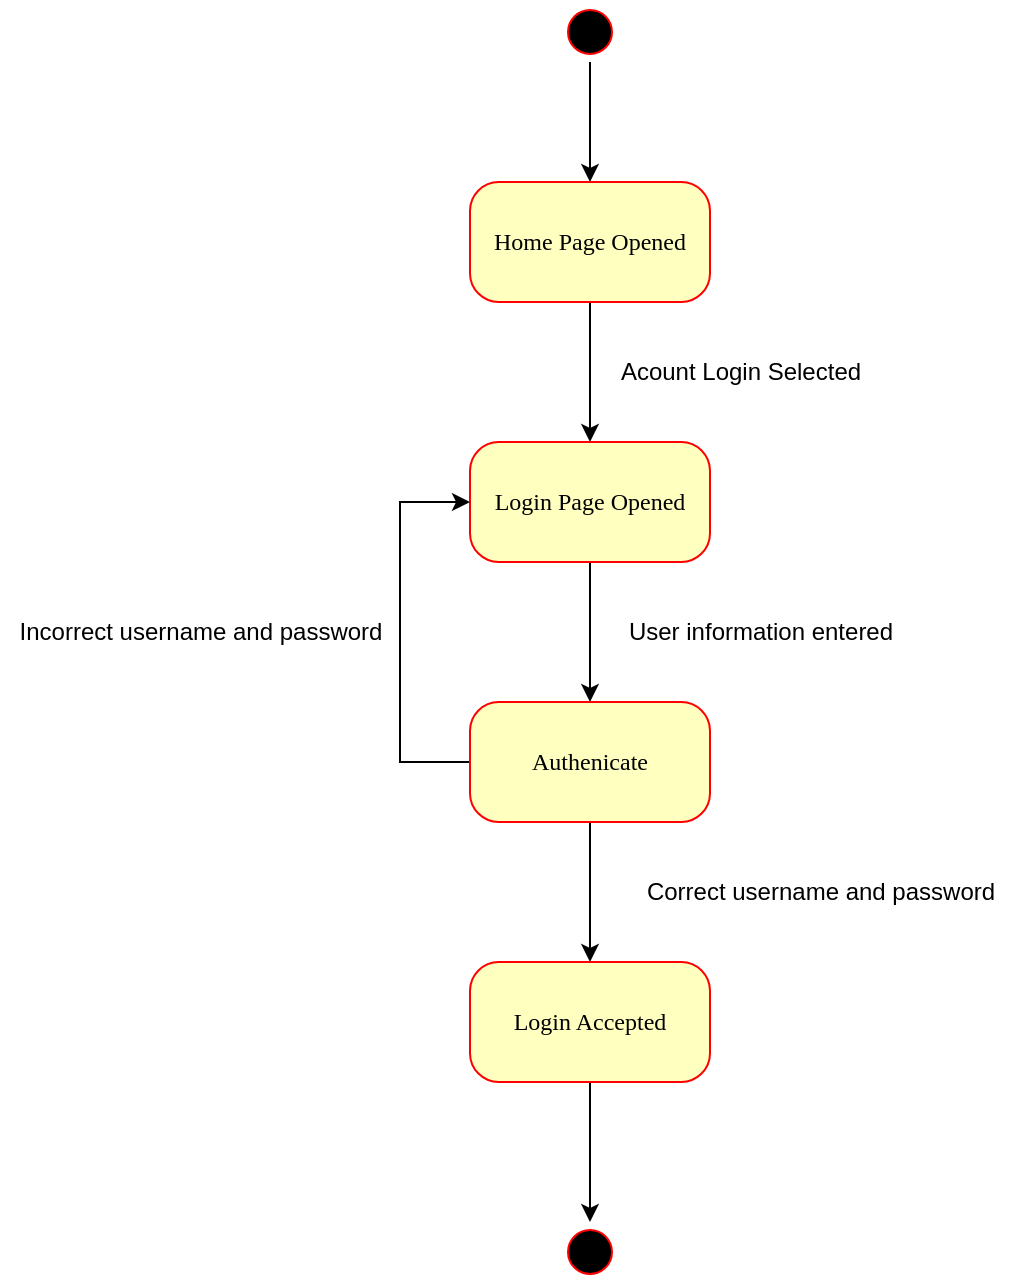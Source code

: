 <mxfile version="20.3.0" type="device"><diagram name="Page-1" id="58cdce13-f638-feb5-8d6f-7d28b1aa9fa0"><mxGraphModel dx="1461" dy="924" grid="1" gridSize="10" guides="1" tooltips="1" connect="1" arrows="1" fold="1" page="1" pageScale="1" pageWidth="1100" pageHeight="850" background="none" math="0" shadow="0"><root><mxCell id="0"/><mxCell id="1" parent="0"/><mxCell id="Gk9N9oG_mXVFFHLRHO6D-2" style="edgeStyle=orthogonalEdgeStyle;rounded=0;orthogonalLoop=1;jettySize=auto;html=1;entryX=0.5;entryY=0;entryDx=0;entryDy=0;" edge="1" parent="1" source="382b91b5511bd0f7-1" target="Gk9N9oG_mXVFFHLRHO6D-1"><mxGeometry relative="1" as="geometry"/></mxCell><mxCell id="382b91b5511bd0f7-1" value="" style="ellipse;html=1;shape=startState;fillColor=#000000;strokeColor=#ff0000;rounded=1;shadow=0;comic=0;labelBackgroundColor=none;fontFamily=Verdana;fontSize=12;fontColor=#000000;align=center;direction=south;" parent="1" vertex="1"><mxGeometry x="430" y="30" width="30" height="30" as="geometry"/></mxCell><mxCell id="Gk9N9oG_mXVFFHLRHO6D-5" style="edgeStyle=orthogonalEdgeStyle;rounded=0;orthogonalLoop=1;jettySize=auto;html=1;entryX=0.5;entryY=0;entryDx=0;entryDy=0;" edge="1" parent="1" source="Gk9N9oG_mXVFFHLRHO6D-1" target="Gk9N9oG_mXVFFHLRHO6D-4"><mxGeometry relative="1" as="geometry"/></mxCell><mxCell id="Gk9N9oG_mXVFFHLRHO6D-1" value="Home Page Opened" style="rounded=1;whiteSpace=wrap;html=1;arcSize=24;fillColor=#ffffc0;strokeColor=#ff0000;shadow=0;comic=0;labelBackgroundColor=none;fontFamily=Verdana;fontSize=12;fontColor=#000000;align=center;" vertex="1" parent="1"><mxGeometry x="385" y="120" width="120" height="60" as="geometry"/></mxCell><mxCell id="Gk9N9oG_mXVFFHLRHO6D-8" style="edgeStyle=orthogonalEdgeStyle;rounded=0;orthogonalLoop=1;jettySize=auto;html=1;entryX=0.5;entryY=0;entryDx=0;entryDy=0;" edge="1" parent="1" source="Gk9N9oG_mXVFFHLRHO6D-4" target="Gk9N9oG_mXVFFHLRHO6D-7"><mxGeometry relative="1" as="geometry"/></mxCell><mxCell id="Gk9N9oG_mXVFFHLRHO6D-4" value="Login Page Opened" style="rounded=1;whiteSpace=wrap;html=1;arcSize=24;fillColor=#ffffc0;strokeColor=#ff0000;shadow=0;comic=0;labelBackgroundColor=none;fontFamily=Verdana;fontSize=12;fontColor=#000000;align=center;" vertex="1" parent="1"><mxGeometry x="385" y="250" width="120" height="60" as="geometry"/></mxCell><mxCell id="Gk9N9oG_mXVFFHLRHO6D-6" value="Acount Login Selected" style="text;html=1;align=center;verticalAlign=middle;resizable=0;points=[];autosize=1;strokeColor=none;fillColor=none;" vertex="1" parent="1"><mxGeometry x="450" y="200" width="140" height="30" as="geometry"/></mxCell><mxCell id="Gk9N9oG_mXVFFHLRHO6D-9" style="edgeStyle=orthogonalEdgeStyle;rounded=0;orthogonalLoop=1;jettySize=auto;html=1;entryX=0;entryY=0.5;entryDx=0;entryDy=0;exitX=0;exitY=0.5;exitDx=0;exitDy=0;" edge="1" parent="1" source="Gk9N9oG_mXVFFHLRHO6D-7" target="Gk9N9oG_mXVFFHLRHO6D-4"><mxGeometry relative="1" as="geometry"><Array as="points"><mxPoint x="350" y="410"/><mxPoint x="350" y="280"/></Array></mxGeometry></mxCell><mxCell id="Gk9N9oG_mXVFFHLRHO6D-12" style="edgeStyle=orthogonalEdgeStyle;rounded=0;orthogonalLoop=1;jettySize=auto;html=1;entryX=0.5;entryY=0;entryDx=0;entryDy=0;" edge="1" parent="1" source="Gk9N9oG_mXVFFHLRHO6D-7" target="Gk9N9oG_mXVFFHLRHO6D-11"><mxGeometry relative="1" as="geometry"/></mxCell><mxCell id="Gk9N9oG_mXVFFHLRHO6D-7" value="Authenicate" style="rounded=1;whiteSpace=wrap;html=1;arcSize=24;fillColor=#ffffc0;strokeColor=#ff0000;shadow=0;comic=0;labelBackgroundColor=none;fontFamily=Verdana;fontSize=12;fontColor=#000000;align=center;" vertex="1" parent="1"><mxGeometry x="385" y="380" width="120" height="60" as="geometry"/></mxCell><mxCell id="Gk9N9oG_mXVFFHLRHO6D-10" value="Incorrect username and password" style="text;html=1;align=center;verticalAlign=middle;resizable=0;points=[];autosize=1;strokeColor=none;fillColor=none;" vertex="1" parent="1"><mxGeometry x="150" y="330" width="200" height="30" as="geometry"/></mxCell><mxCell id="Gk9N9oG_mXVFFHLRHO6D-14" style="edgeStyle=orthogonalEdgeStyle;rounded=0;orthogonalLoop=1;jettySize=auto;html=1;entryX=0;entryY=0.5;entryDx=0;entryDy=0;" edge="1" parent="1" source="Gk9N9oG_mXVFFHLRHO6D-11" target="Gk9N9oG_mXVFFHLRHO6D-13"><mxGeometry relative="1" as="geometry"/></mxCell><mxCell id="Gk9N9oG_mXVFFHLRHO6D-11" value="Login Accepted" style="rounded=1;whiteSpace=wrap;html=1;arcSize=24;fillColor=#ffffc0;strokeColor=#ff0000;shadow=0;comic=0;labelBackgroundColor=none;fontFamily=Verdana;fontSize=12;fontColor=#000000;align=center;" vertex="1" parent="1"><mxGeometry x="385" y="510" width="120" height="60" as="geometry"/></mxCell><mxCell id="Gk9N9oG_mXVFFHLRHO6D-13" value="" style="ellipse;html=1;shape=startState;fillColor=#000000;strokeColor=#ff0000;rounded=1;shadow=0;comic=0;labelBackgroundColor=none;fontFamily=Verdana;fontSize=12;fontColor=#000000;align=center;direction=south;" vertex="1" parent="1"><mxGeometry x="430" y="640" width="30" height="30" as="geometry"/></mxCell><mxCell id="Gk9N9oG_mXVFFHLRHO6D-15" value="User information entered" style="text;html=1;align=center;verticalAlign=middle;resizable=0;points=[];autosize=1;strokeColor=none;fillColor=none;" vertex="1" parent="1"><mxGeometry x="450" y="330" width="160" height="30" as="geometry"/></mxCell><mxCell id="Gk9N9oG_mXVFFHLRHO6D-17" value="Correct username and password" style="text;html=1;align=center;verticalAlign=middle;resizable=0;points=[];autosize=1;strokeColor=none;fillColor=none;" vertex="1" parent="1"><mxGeometry x="460" y="460" width="200" height="30" as="geometry"/></mxCell></root></mxGraphModel></diagram></mxfile>